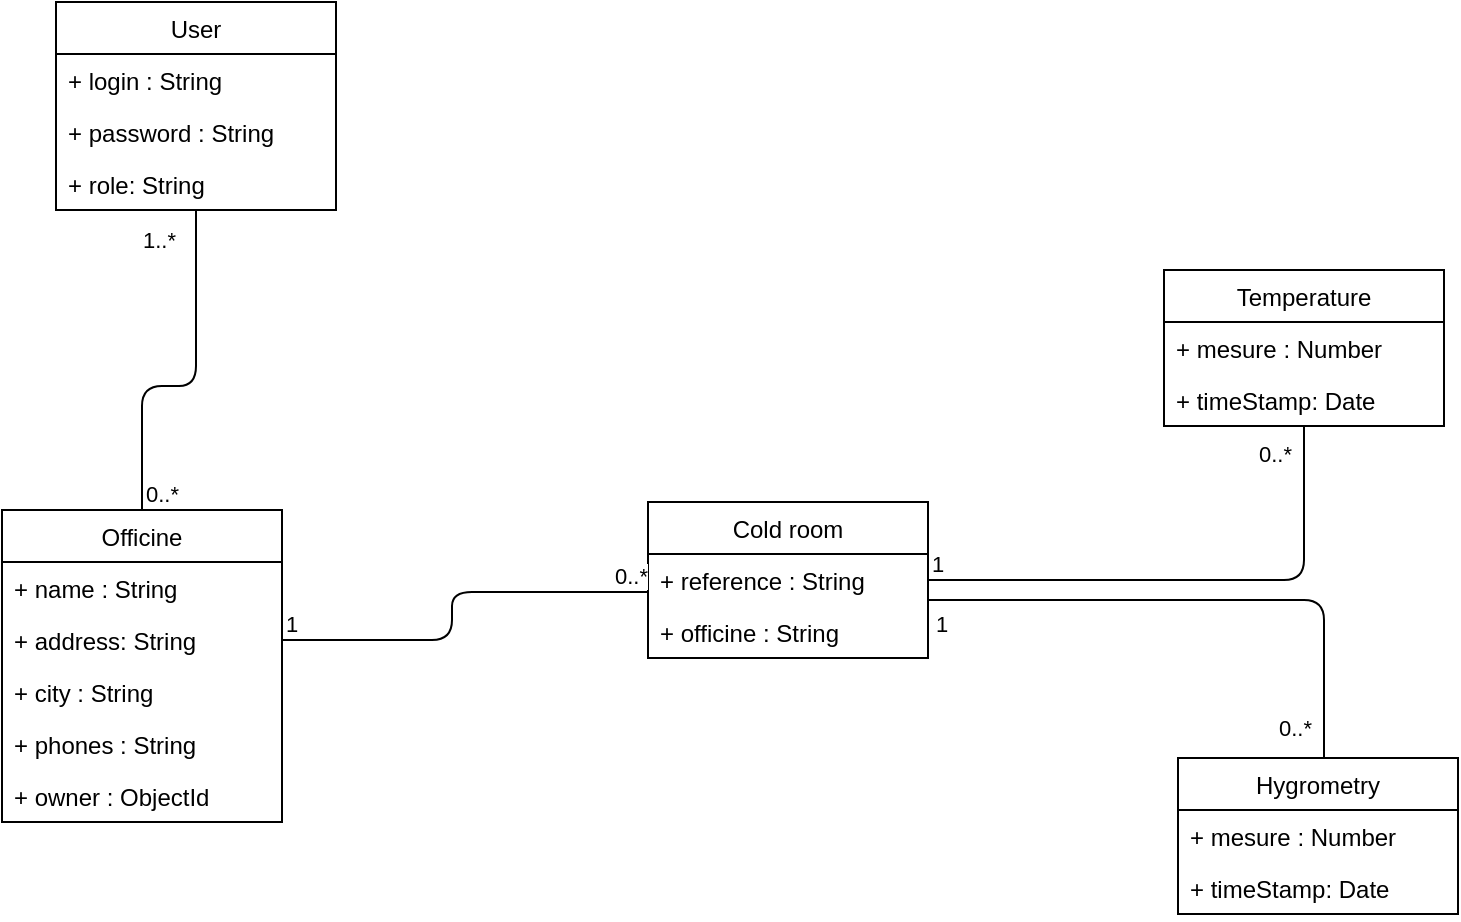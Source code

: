 <mxfile version="15.5.0" type="device"><diagram id="dg4p7oPiwn6__o0FoIJ8" name="Page-1"><mxGraphModel dx="1248" dy="747" grid="0" gridSize="10" guides="1" tooltips="1" connect="1" arrows="1" fold="1" page="0" pageScale="1" pageWidth="827" pageHeight="1169" math="0" shadow="0"><root><mxCell id="0"/><mxCell id="1" parent="0"/><mxCell id="tHRZt0IoDUbRaqX6cI0--1" value="User" style="swimlane;fontStyle=0;childLayout=stackLayout;horizontal=1;startSize=26;fillColor=none;horizontalStack=0;resizeParent=1;resizeParentMax=0;resizeLast=0;collapsible=1;marginBottom=0;hachureGap=4;pointerEvents=0;" parent="1" vertex="1"><mxGeometry x="214" y="93" width="140" height="104" as="geometry"/></mxCell><mxCell id="tHRZt0IoDUbRaqX6cI0--2" value="+ login : String" style="text;strokeColor=none;fillColor=none;align=left;verticalAlign=top;spacingLeft=4;spacingRight=4;overflow=hidden;rotatable=0;points=[[0,0.5],[1,0.5]];portConstraint=eastwest;" parent="tHRZt0IoDUbRaqX6cI0--1" vertex="1"><mxGeometry y="26" width="140" height="26" as="geometry"/></mxCell><mxCell id="tHRZt0IoDUbRaqX6cI0--3" value="+ password : String" style="text;strokeColor=none;fillColor=none;align=left;verticalAlign=top;spacingLeft=4;spacingRight=4;overflow=hidden;rotatable=0;points=[[0,0.5],[1,0.5]];portConstraint=eastwest;" parent="tHRZt0IoDUbRaqX6cI0--1" vertex="1"><mxGeometry y="52" width="140" height="26" as="geometry"/></mxCell><mxCell id="tHRZt0IoDUbRaqX6cI0--5" value="+ role: String" style="text;strokeColor=none;fillColor=none;align=left;verticalAlign=top;spacingLeft=4;spacingRight=4;overflow=hidden;rotatable=0;points=[[0,0.5],[1,0.5]];portConstraint=eastwest;" parent="tHRZt0IoDUbRaqX6cI0--1" vertex="1"><mxGeometry y="78" width="140" height="26" as="geometry"/></mxCell><mxCell id="tHRZt0IoDUbRaqX6cI0--6" value="Officine" style="swimlane;fontStyle=0;childLayout=stackLayout;horizontal=1;startSize=26;fillColor=none;horizontalStack=0;resizeParent=1;resizeParentMax=0;resizeLast=0;collapsible=1;marginBottom=0;hachureGap=4;pointerEvents=0;" parent="1" vertex="1"><mxGeometry x="187" y="347" width="140" height="156" as="geometry"/></mxCell><mxCell id="tHRZt0IoDUbRaqX6cI0--7" value="+ name : String" style="text;strokeColor=none;fillColor=none;align=left;verticalAlign=top;spacingLeft=4;spacingRight=4;overflow=hidden;rotatable=0;points=[[0,0.5],[1,0.5]];portConstraint=eastwest;" parent="tHRZt0IoDUbRaqX6cI0--6" vertex="1"><mxGeometry y="26" width="140" height="26" as="geometry"/></mxCell><mxCell id="tHRZt0IoDUbRaqX6cI0--8" value="+ address: String" style="text;strokeColor=none;fillColor=none;align=left;verticalAlign=top;spacingLeft=4;spacingRight=4;overflow=hidden;rotatable=0;points=[[0,0.5],[1,0.5]];portConstraint=eastwest;" parent="tHRZt0IoDUbRaqX6cI0--6" vertex="1"><mxGeometry y="52" width="140" height="26" as="geometry"/></mxCell><mxCell id="tHRZt0IoDUbRaqX6cI0--9" value="+ city : String" style="text;strokeColor=none;fillColor=none;align=left;verticalAlign=top;spacingLeft=4;spacingRight=4;overflow=hidden;rotatable=0;points=[[0,0.5],[1,0.5]];portConstraint=eastwest;" parent="tHRZt0IoDUbRaqX6cI0--6" vertex="1"><mxGeometry y="78" width="140" height="26" as="geometry"/></mxCell><mxCell id="tHRZt0IoDUbRaqX6cI0--10" value="+ phones : String" style="text;strokeColor=none;fillColor=none;align=left;verticalAlign=top;spacingLeft=4;spacingRight=4;overflow=hidden;rotatable=0;points=[[0,0.5],[1,0.5]];portConstraint=eastwest;" parent="tHRZt0IoDUbRaqX6cI0--6" vertex="1"><mxGeometry y="104" width="140" height="26" as="geometry"/></mxCell><mxCell id="tHRZt0IoDUbRaqX6cI0--11" value="+ owner : ObjectId" style="text;strokeColor=none;fillColor=none;align=left;verticalAlign=top;spacingLeft=4;spacingRight=4;overflow=hidden;rotatable=0;points=[[0,0.5],[1,0.5]];portConstraint=eastwest;" parent="tHRZt0IoDUbRaqX6cI0--6" vertex="1"><mxGeometry y="130" width="140" height="26" as="geometry"/></mxCell><mxCell id="tHRZt0IoDUbRaqX6cI0--12" value="Cold room" style="swimlane;fontStyle=0;childLayout=stackLayout;horizontal=1;startSize=26;fillColor=none;horizontalStack=0;resizeParent=1;resizeParentMax=0;resizeLast=0;collapsible=1;marginBottom=0;hachureGap=4;pointerEvents=0;" parent="1" vertex="1"><mxGeometry x="510" y="343" width="140" height="78" as="geometry"/></mxCell><mxCell id="tHRZt0IoDUbRaqX6cI0--13" value="+ reference : String" style="text;strokeColor=none;fillColor=none;align=left;verticalAlign=top;spacingLeft=4;spacingRight=4;overflow=hidden;rotatable=0;points=[[0,0.5],[1,0.5]];portConstraint=eastwest;" parent="tHRZt0IoDUbRaqX6cI0--12" vertex="1"><mxGeometry y="26" width="140" height="26" as="geometry"/></mxCell><mxCell id="tHRZt0IoDUbRaqX6cI0--16" value="+ officine : String" style="text;strokeColor=none;fillColor=none;align=left;verticalAlign=top;spacingLeft=4;spacingRight=4;overflow=hidden;rotatable=0;points=[[0,0.5],[1,0.5]];portConstraint=eastwest;" parent="tHRZt0IoDUbRaqX6cI0--12" vertex="1"><mxGeometry y="52" width="140" height="26" as="geometry"/></mxCell><mxCell id="pPkhQ0PvhjhdKfX56ILo-7" value="" style="endArrow=none;html=1;edgeStyle=orthogonalEdgeStyle;exitX=1;exitY=0.5;exitDx=0;exitDy=0;" parent="1" source="tHRZt0IoDUbRaqX6cI0--8" target="tHRZt0IoDUbRaqX6cI0--12" edge="1"><mxGeometry relative="1" as="geometry"><mxPoint x="332" y="382" as="sourcePoint"/><mxPoint x="474" y="386" as="targetPoint"/><Array as="points"><mxPoint x="412" y="412"/><mxPoint x="412" y="388"/></Array></mxGeometry></mxCell><mxCell id="pPkhQ0PvhjhdKfX56ILo-8" value="1" style="edgeLabel;resizable=0;html=1;align=left;verticalAlign=bottom;" parent="pPkhQ0PvhjhdKfX56ILo-7" connectable="0" vertex="1"><mxGeometry x="-1" relative="1" as="geometry"/></mxCell><mxCell id="pPkhQ0PvhjhdKfX56ILo-9" value="0..*" style="edgeLabel;resizable=0;html=1;align=right;verticalAlign=bottom;" parent="pPkhQ0PvhjhdKfX56ILo-7" connectable="0" vertex="1"><mxGeometry x="1" relative="1" as="geometry"/></mxCell><mxCell id="pPkhQ0PvhjhdKfX56ILo-10" value="" style="endArrow=none;html=1;edgeStyle=orthogonalEdgeStyle;exitX=0.5;exitY=0;exitDx=0;exitDy=0;" parent="1" source="tHRZt0IoDUbRaqX6cI0--6" target="tHRZt0IoDUbRaqX6cI0--1" edge="1"><mxGeometry relative="1" as="geometry"><mxPoint x="332" y="382" as="sourcePoint"/><mxPoint x="298" y="223" as="targetPoint"/><Array as="points"><mxPoint x="257" y="285"/><mxPoint x="284" y="285"/></Array></mxGeometry></mxCell><mxCell id="pPkhQ0PvhjhdKfX56ILo-11" value="0..*" style="edgeLabel;resizable=0;html=1;align=left;verticalAlign=bottom;" parent="pPkhQ0PvhjhdKfX56ILo-10" connectable="0" vertex="1"><mxGeometry x="-1" relative="1" as="geometry"/></mxCell><mxCell id="pPkhQ0PvhjhdKfX56ILo-12" value="1..*" style="edgeLabel;resizable=0;html=1;align=right;verticalAlign=bottom;" parent="pPkhQ0PvhjhdKfX56ILo-10" connectable="0" vertex="1"><mxGeometry x="1" relative="1" as="geometry"><mxPoint x="-10" y="23" as="offset"/></mxGeometry></mxCell><mxCell id="XaSQ9Ml7SWtmcqT6V2Lo-2" value="Temperature" style="swimlane;fontStyle=0;childLayout=stackLayout;horizontal=1;startSize=26;fillColor=none;horizontalStack=0;resizeParent=1;resizeParentMax=0;resizeLast=0;collapsible=1;marginBottom=0;hachureGap=4;pointerEvents=0;" parent="1" vertex="1"><mxGeometry x="768" y="227" width="140" height="78" as="geometry"/></mxCell><mxCell id="XaSQ9Ml7SWtmcqT6V2Lo-3" value="+ mesure : Number" style="text;strokeColor=none;fillColor=none;align=left;verticalAlign=top;spacingLeft=4;spacingRight=4;overflow=hidden;rotatable=0;points=[[0,0.5],[1,0.5]];portConstraint=eastwest;" parent="XaSQ9Ml7SWtmcqT6V2Lo-2" vertex="1"><mxGeometry y="26" width="140" height="26" as="geometry"/></mxCell><mxCell id="XaSQ9Ml7SWtmcqT6V2Lo-4" value="+ timeStamp: Date" style="text;strokeColor=none;fillColor=none;align=left;verticalAlign=top;spacingLeft=4;spacingRight=4;overflow=hidden;rotatable=0;points=[[0,0.5],[1,0.5]];portConstraint=eastwest;" parent="XaSQ9Ml7SWtmcqT6V2Lo-2" vertex="1"><mxGeometry y="52" width="140" height="26" as="geometry"/></mxCell><mxCell id="XaSQ9Ml7SWtmcqT6V2Lo-15" value="Hygrometry" style="swimlane;fontStyle=0;childLayout=stackLayout;horizontal=1;startSize=26;fillColor=none;horizontalStack=0;resizeParent=1;resizeParentMax=0;resizeLast=0;collapsible=1;marginBottom=0;hachureGap=4;pointerEvents=0;" parent="1" vertex="1"><mxGeometry x="775" y="471" width="140" height="78" as="geometry"/></mxCell><mxCell id="XaSQ9Ml7SWtmcqT6V2Lo-16" value="+ mesure : Number" style="text;strokeColor=none;fillColor=none;align=left;verticalAlign=top;spacingLeft=4;spacingRight=4;overflow=hidden;rotatable=0;points=[[0,0.5],[1,0.5]];portConstraint=eastwest;" parent="XaSQ9Ml7SWtmcqT6V2Lo-15" vertex="1"><mxGeometry y="26" width="140" height="26" as="geometry"/></mxCell><mxCell id="XaSQ9Ml7SWtmcqT6V2Lo-17" value="+ timeStamp: Date" style="text;strokeColor=none;fillColor=none;align=left;verticalAlign=top;spacingLeft=4;spacingRight=4;overflow=hidden;rotatable=0;points=[[0,0.5],[1,0.5]];portConstraint=eastwest;" parent="XaSQ9Ml7SWtmcqT6V2Lo-15" vertex="1"><mxGeometry y="52" width="140" height="26" as="geometry"/></mxCell><mxCell id="XaSQ9Ml7SWtmcqT6V2Lo-18" value="" style="endArrow=none;html=1;edgeStyle=orthogonalEdgeStyle;" parent="1" source="tHRZt0IoDUbRaqX6cI0--12" target="XaSQ9Ml7SWtmcqT6V2Lo-2" edge="1"><mxGeometry relative="1" as="geometry"><mxPoint x="337" y="422" as="sourcePoint"/><mxPoint x="520" y="398" as="targetPoint"/><Array as="points"><mxPoint x="838" y="382"/></Array></mxGeometry></mxCell><mxCell id="XaSQ9Ml7SWtmcqT6V2Lo-19" value="1" style="edgeLabel;resizable=0;html=1;align=left;verticalAlign=bottom;" parent="XaSQ9Ml7SWtmcqT6V2Lo-18" connectable="0" vertex="1"><mxGeometry x="-1" relative="1" as="geometry"/></mxCell><mxCell id="XaSQ9Ml7SWtmcqT6V2Lo-20" value="0..*" style="edgeLabel;resizable=0;html=1;align=right;verticalAlign=bottom;" parent="XaSQ9Ml7SWtmcqT6V2Lo-18" connectable="0" vertex="1"><mxGeometry x="1" relative="1" as="geometry"><mxPoint x="-6" y="22" as="offset"/></mxGeometry></mxCell><mxCell id="XaSQ9Ml7SWtmcqT6V2Lo-21" value="" style="endArrow=none;html=1;edgeStyle=orthogonalEdgeStyle;" parent="1" source="tHRZt0IoDUbRaqX6cI0--12" target="XaSQ9Ml7SWtmcqT6V2Lo-15" edge="1"><mxGeometry relative="1" as="geometry"><mxPoint x="660" y="392" as="sourcePoint"/><mxPoint x="848" y="315" as="targetPoint"/><Array as="points"><mxPoint x="848" y="392"/></Array></mxGeometry></mxCell><mxCell id="XaSQ9Ml7SWtmcqT6V2Lo-22" value="1" style="edgeLabel;resizable=0;html=1;align=left;verticalAlign=bottom;" parent="XaSQ9Ml7SWtmcqT6V2Lo-21" connectable="0" vertex="1"><mxGeometry x="-1" relative="1" as="geometry"><mxPoint x="2" y="20" as="offset"/></mxGeometry></mxCell><mxCell id="XaSQ9Ml7SWtmcqT6V2Lo-23" value="0..*" style="edgeLabel;resizable=0;html=1;align=right;verticalAlign=bottom;" parent="XaSQ9Ml7SWtmcqT6V2Lo-21" connectable="0" vertex="1"><mxGeometry x="1" relative="1" as="geometry"><mxPoint x="-6" y="-7" as="offset"/></mxGeometry></mxCell></root></mxGraphModel></diagram></mxfile>